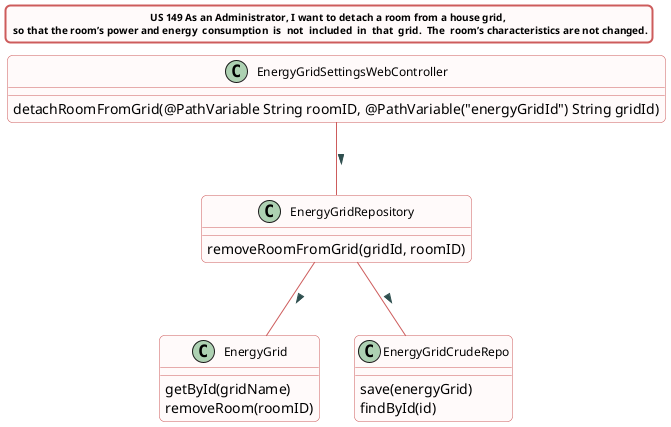@startuml

title US 149 As an Administrator, I want to detach a room from a house grid, \n so that the room’s power and energy  consumption  is  not  included  in  that  grid.  The  room’s characteristics are not changed.
skinparam titleBorderRoundCorner 10
skinparam titleBorderThickness 2
skinparam titleBorderColor indianred
skinparam titleBackgroundColor Snow
skinparam FontName quicksand
skinparam titleFontSize 10
skinparam roundcorner 10


skinparam class {
 BorderColor indianred
 BackgroundColor indianred
 BackgroundColor Snow
  roundcorner 10
  ArrowFontName Verdana
  ArrowColor indianred
  ArrowFontColor darkslategrey
  FontSize 12
}

class EnergyGridSettingsWebController
class EnergyGridRepository
class EnergyGrid
class EnergyGridCrudeRepo

EnergyGridSettingsWebController -- EnergyGridRepository : >
EnergyGridRepository -- EnergyGrid : >
EnergyGridRepository -- EnergyGridCrudeRepo : >

class EnergyGridSettingsWebController {
detachRoomFromGrid(@PathVariable String roomID, @PathVariable("energyGridId") String gridId)
}

class EnergyGridRepository{
removeRoomFromGrid(gridId, roomID)
}


class EnergyGrid {
getById(gridName)
removeRoom(roomID)
}

class EnergyGridCrudeRepo{
save(energyGrid)
findById(id)
}

@enduml